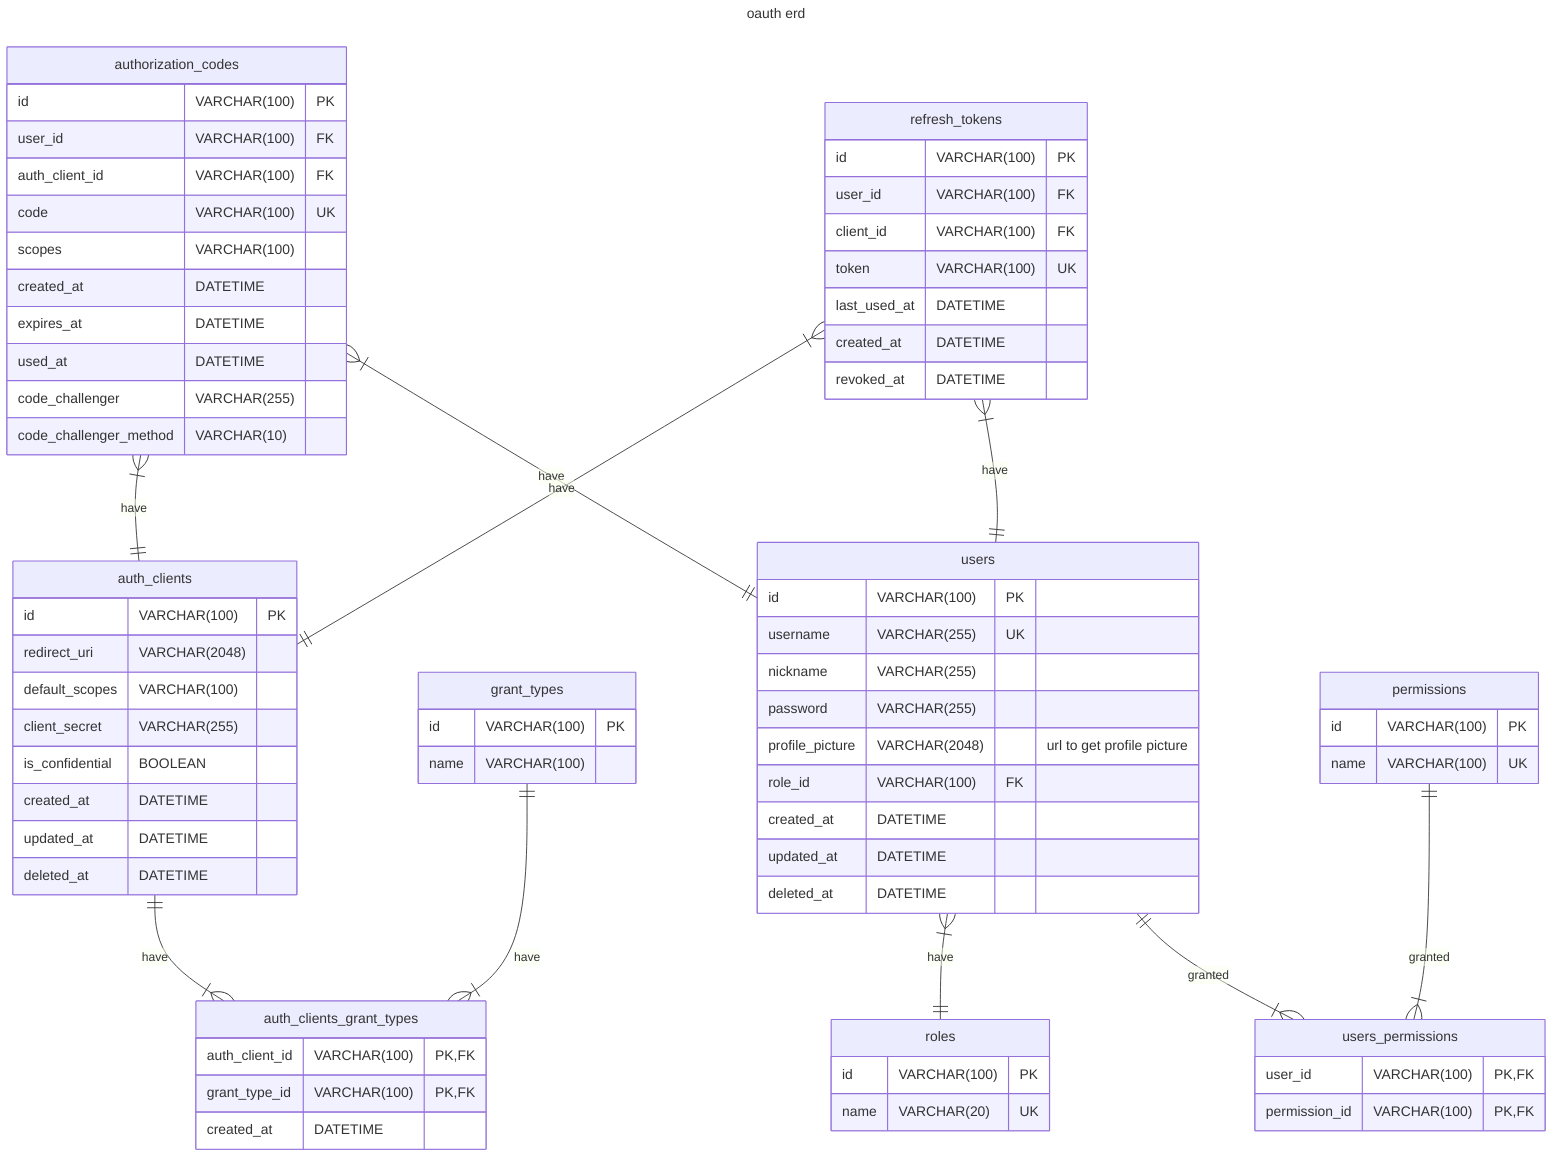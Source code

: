 ---
title: oauth erd
---
erDiagram

    usr[users] {
        id VARCHAR(100) PK
        username VARCHAR(255) UK
        nickname VARCHAR(255)
        password VARCHAR(255)
        profile_picture VARCHAR(2048) "url to get profile picture"
        role_id VARCHAR(100) FK
        created_at DATETIME
        updated_at DATETIME
        deleted_at DATETIME
    }

    roles[roles] {
        id VARCHAR(100) PK
        name VARCHAR(20) UK
    }

    permissions {
        id VARCHAR(100) PK
        name VARCHAR(100) UK
    }

    users_permissions {
        user_id VARCHAR(100) PK,FK
        permission_id VARCHAR(100) PK,FK
    }

    gt[grant_types] {
        id VARCHAR(100) PK
        name VARCHAR(100)
    }

    acgt[auth_clients_grant_types] {
        auth_client_id VARCHAR(100) PK,FK
        grant_type_id VARCHAR(100) PK,FK
        created_at DATETIME
    }

    acl[auth_clients] {
        id VARCHAR(100) PK
        redirect_uri VARCHAR(2048)
        default_scopes VARCHAR(100)
        client_secret VARCHAR(255)
        is_confidential BOOLEAN
        created_at DATETIME
        updated_at DATETIME
        deleted_at DATETIME
    }

    ac[authorization_codes] {
        id VARCHAR(100) PK
        user_id VARCHAR(100) FK
        auth_client_id VARCHAR(100) FK
        code VARCHAR(100) UK
        scopes VARCHAR(100)
        created_at DATETIME
        expires_at DATETIME
        used_at DATETIME
        code_challenger VARCHAR(255)
        code_challenger_method VARCHAR(10)
    }

    rt[refresh_tokens] {
        id VARCHAR(100) PK
        user_id VARCHAR(100) FK
        client_id VARCHAR(100) FK
        token VARCHAR(100) UK
        last_used_at DATETIME

        created_at DATETIME
        revoked_at DATETIME
%%        scopes VARCHAR(100)
    }


    usr }|--|| roles: have
    usr ||--|{ users_permissions: granted
    permissions ||--|{ users_permissions: granted

    ac }|--|| acl: have
    ac }|--|| usr: have

    acl ||--|{ acgt: have
    gt ||--|{ acgt: have

    rt }|--|| usr: have
    rt }|--|| acl: have